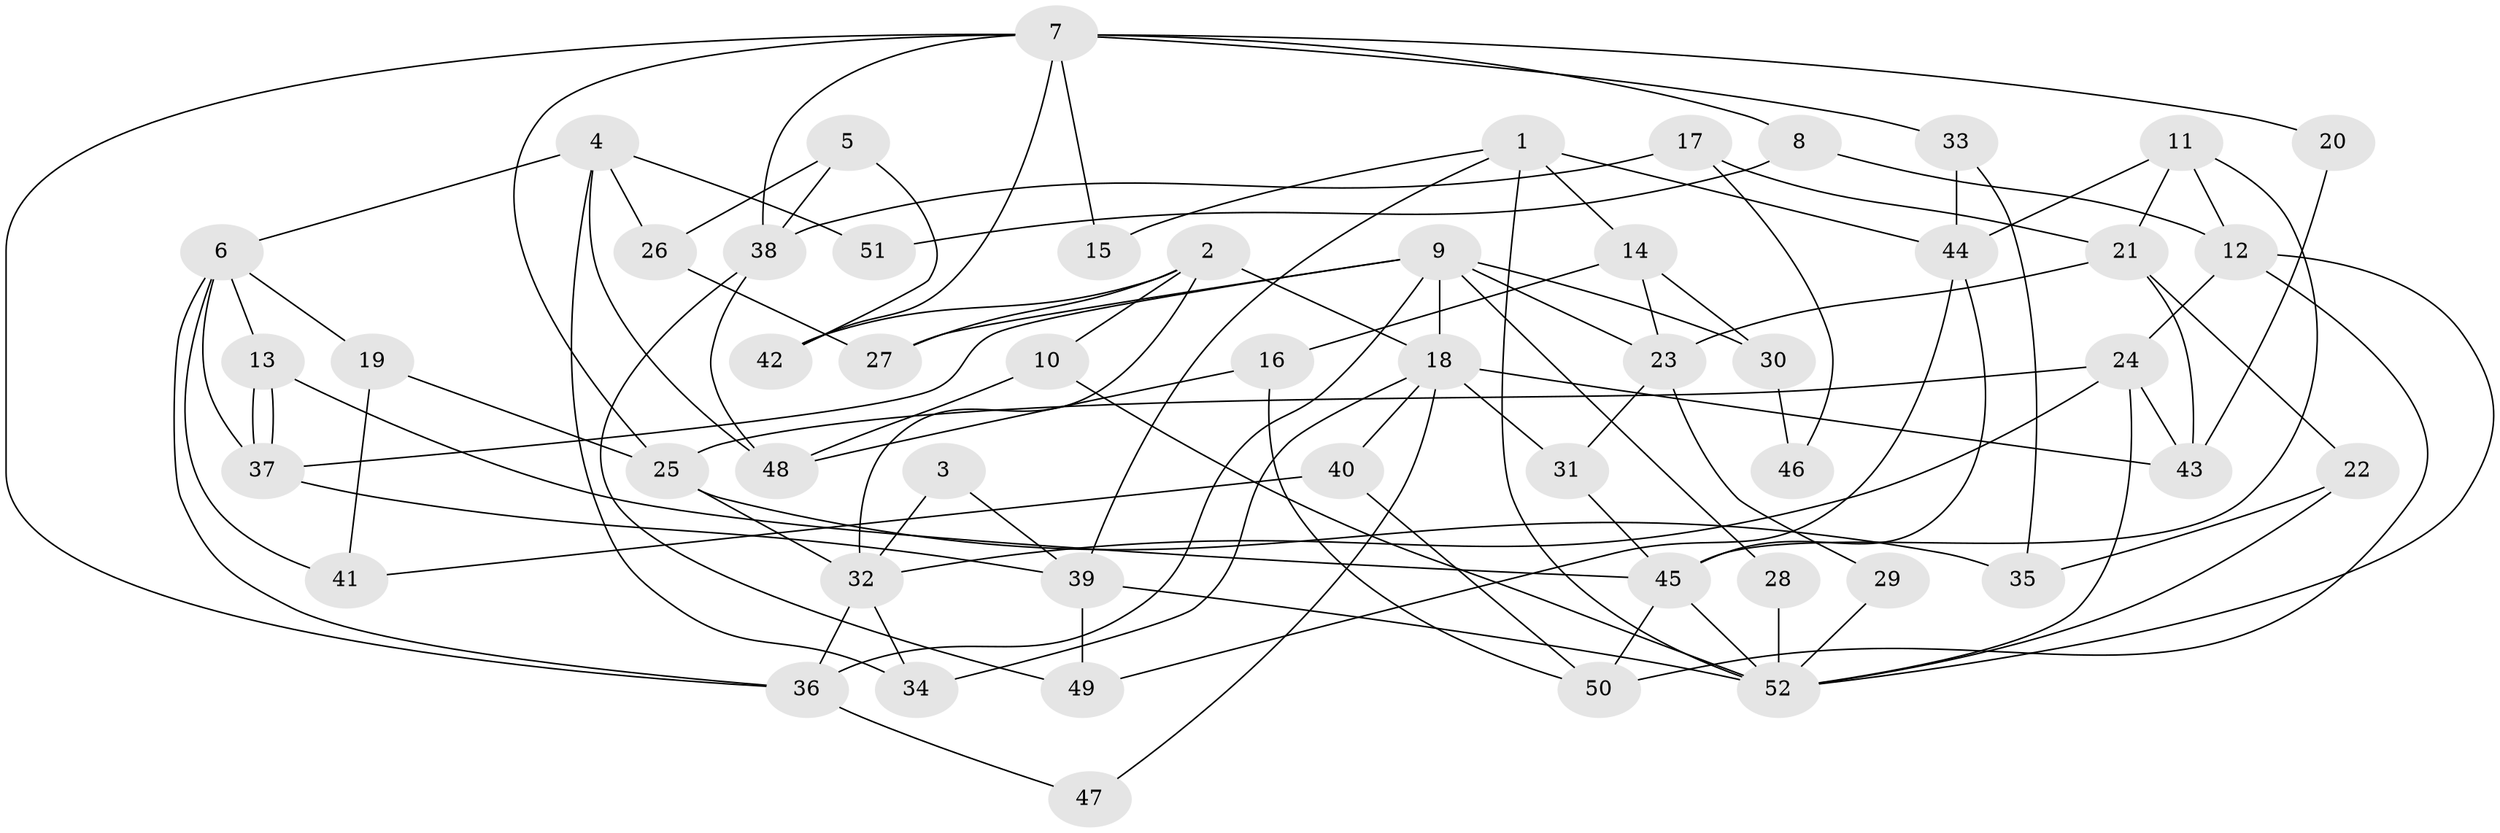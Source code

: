// coarse degree distribution, {11: 0.03125, 10: 0.0625, 4: 0.1875, 5: 0.125, 6: 0.09375, 9: 0.03125, 3: 0.1875, 7: 0.0625, 2: 0.15625, 8: 0.0625}
// Generated by graph-tools (version 1.1) at 2025/23/03/03/25 07:23:56]
// undirected, 52 vertices, 104 edges
graph export_dot {
graph [start="1"]
  node [color=gray90,style=filled];
  1;
  2;
  3;
  4;
  5;
  6;
  7;
  8;
  9;
  10;
  11;
  12;
  13;
  14;
  15;
  16;
  17;
  18;
  19;
  20;
  21;
  22;
  23;
  24;
  25;
  26;
  27;
  28;
  29;
  30;
  31;
  32;
  33;
  34;
  35;
  36;
  37;
  38;
  39;
  40;
  41;
  42;
  43;
  44;
  45;
  46;
  47;
  48;
  49;
  50;
  51;
  52;
  1 -- 44;
  1 -- 39;
  1 -- 14;
  1 -- 15;
  1 -- 52;
  2 -- 32;
  2 -- 10;
  2 -- 18;
  2 -- 27;
  2 -- 42;
  3 -- 32;
  3 -- 39;
  4 -- 34;
  4 -- 6;
  4 -- 26;
  4 -- 48;
  4 -- 51;
  5 -- 26;
  5 -- 42;
  5 -- 38;
  6 -- 37;
  6 -- 13;
  6 -- 19;
  6 -- 36;
  6 -- 41;
  7 -- 38;
  7 -- 36;
  7 -- 8;
  7 -- 15;
  7 -- 20;
  7 -- 25;
  7 -- 33;
  7 -- 42;
  8 -- 12;
  8 -- 51;
  9 -- 18;
  9 -- 37;
  9 -- 23;
  9 -- 27;
  9 -- 28;
  9 -- 30;
  9 -- 36;
  10 -- 48;
  10 -- 52;
  11 -- 45;
  11 -- 12;
  11 -- 21;
  11 -- 44;
  12 -- 24;
  12 -- 50;
  12 -- 52;
  13 -- 37;
  13 -- 37;
  13 -- 45;
  14 -- 23;
  14 -- 16;
  14 -- 30;
  16 -- 50;
  16 -- 48;
  17 -- 38;
  17 -- 21;
  17 -- 46;
  18 -- 31;
  18 -- 34;
  18 -- 40;
  18 -- 43;
  18 -- 47;
  19 -- 25;
  19 -- 41;
  20 -- 43;
  21 -- 43;
  21 -- 22;
  21 -- 23;
  22 -- 52;
  22 -- 35;
  23 -- 29;
  23 -- 31;
  24 -- 32;
  24 -- 52;
  24 -- 25;
  24 -- 43;
  25 -- 32;
  25 -- 35;
  26 -- 27;
  28 -- 52;
  29 -- 52;
  30 -- 46;
  31 -- 45;
  32 -- 36;
  32 -- 34;
  33 -- 35;
  33 -- 44;
  36 -- 47;
  37 -- 39;
  38 -- 48;
  38 -- 49;
  39 -- 49;
  39 -- 52;
  40 -- 41;
  40 -- 50;
  44 -- 45;
  44 -- 49;
  45 -- 52;
  45 -- 50;
}
